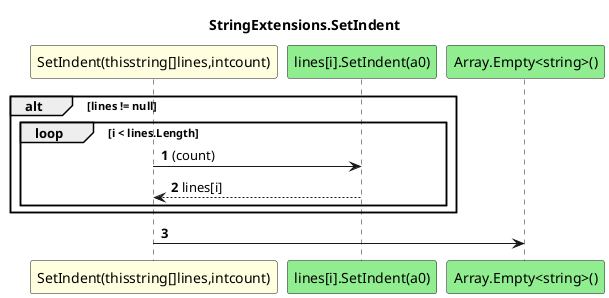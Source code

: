 @startuml StringExtensions.SetIndent
title StringExtensions.SetIndent
participant "SetIndent(thisstring[]lines,intcount)" as SetIndent_p0_p1 #LightYellow
participant "lines[i].SetIndent(a0)" as lines_i_SetIndent_a0 #LightGreen
participant "Array.Empty<string>()" as Array_Empty_string_ #LightGreen
autonumber
alt lines != null
    loop i < lines.Length
        SetIndent_p0_p1 -> lines_i_SetIndent_a0 : (count)
        lines_i_SetIndent_a0 --> SetIndent_p0_p1 : lines[i]
    end
end
SetIndent_p0_p1 -> Array_Empty_string_
@enduml
